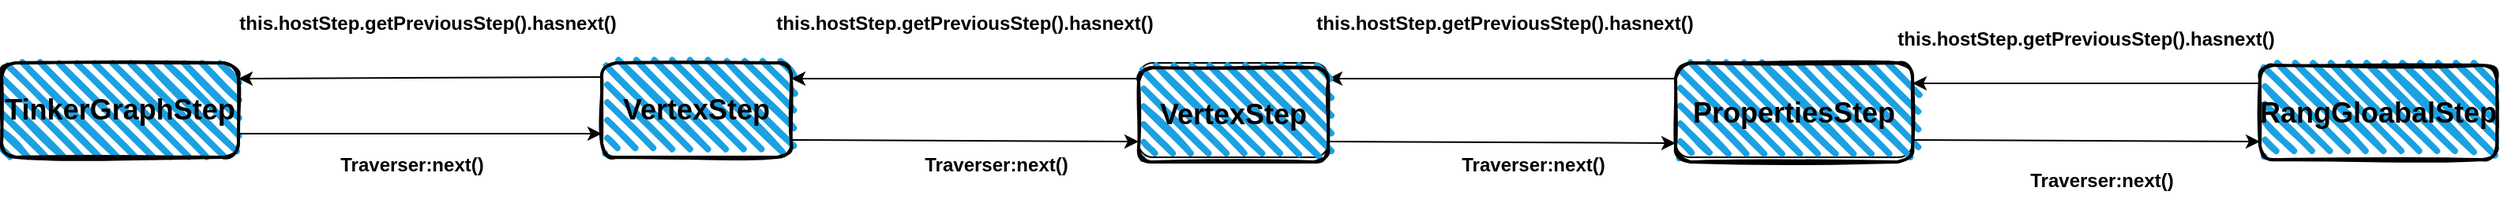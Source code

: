 <mxfile version="21.5.2" type="github">
  <diagram name="第 1 页" id="VWPbVaGyWXcX7U-H5dxE">
    <mxGraphModel dx="1434" dy="796" grid="1" gridSize="10" guides="1" tooltips="1" connect="1" arrows="1" fold="1" page="1" pageScale="1" pageWidth="827" pageHeight="1169" math="0" shadow="0">
      <root>
        <mxCell id="0" />
        <mxCell id="1" parent="0" />
        <mxCell id="P20dOcc2aDEP2rDkj0yO-1" value="" style="rounded=1;whiteSpace=wrap;html=1;" parent="1" vertex="1">
          <mxGeometry x="100" y="567" width="150" height="60" as="geometry" />
        </mxCell>
        <mxCell id="P20dOcc2aDEP2rDkj0yO-2" value="" style="rounded=1;whiteSpace=wrap;html=1;" parent="1" vertex="1">
          <mxGeometry x="480" y="567" width="120" height="60" as="geometry" />
        </mxCell>
        <mxCell id="P20dOcc2aDEP2rDkj0yO-3" value="" style="rounded=1;whiteSpace=wrap;html=1;" parent="1" vertex="1">
          <mxGeometry x="820" y="567" width="120" height="60" as="geometry" />
        </mxCell>
        <mxCell id="P20dOcc2aDEP2rDkj0yO-4" value="" style="rounded=1;whiteSpace=wrap;html=1;" parent="1" vertex="1">
          <mxGeometry x="1160" y="567" width="150" height="60" as="geometry" />
        </mxCell>
        <mxCell id="P20dOcc2aDEP2rDkj0yO-5" value="&lt;b&gt;&lt;font style=&quot;font-size: 18px;&quot;&gt;TinkerGraphStep&lt;/font&gt;&lt;/b&gt;" style="rounded=1;whiteSpace=wrap;html=1;strokeWidth=2;fillWeight=4;hachureGap=8;hachureAngle=45;fillColor=#1ba1e2;sketch=1;" parent="1" vertex="1">
          <mxGeometry x="100" y="567" width="150" height="60" as="geometry" />
        </mxCell>
        <mxCell id="P20dOcc2aDEP2rDkj0yO-6" value="&lt;b&gt;&lt;font style=&quot;font-size: 18px;&quot;&gt;VertexStep&lt;/font&gt;&lt;/b&gt;" style="rounded=1;whiteSpace=wrap;html=1;strokeWidth=2;fillWeight=4;hachureGap=8;hachureAngle=45;fillColor=#1ba1e2;sketch=1;" parent="1" vertex="1">
          <mxGeometry x="480" y="567" width="120" height="60" as="geometry" />
        </mxCell>
        <mxCell id="P20dOcc2aDEP2rDkj0yO-7" value="&lt;b&gt;&lt;font style=&quot;font-size: 18px;&quot;&gt;PropertiesStep&lt;/font&gt;&lt;/b&gt;" style="rounded=1;whiteSpace=wrap;html=1;strokeWidth=2;fillWeight=4;hachureGap=8;hachureAngle=45;fillColor=#1ba1e2;sketch=1;" parent="1" vertex="1">
          <mxGeometry x="1160" y="567" width="150" height="63" as="geometry" />
        </mxCell>
        <mxCell id="P20dOcc2aDEP2rDkj0yO-8" value="&lt;b&gt;&lt;font style=&quot;font-size: 18px;&quot;&gt;RangGloabalStep&lt;/font&gt;&lt;/b&gt;" style="rounded=1;whiteSpace=wrap;html=1;strokeWidth=2;fillWeight=4;hachureGap=8;hachureAngle=45;fillColor=#1ba1e2;sketch=1;" parent="1" vertex="1">
          <mxGeometry x="1530" y="568.5" width="150" height="60" as="geometry" />
        </mxCell>
        <mxCell id="P20dOcc2aDEP2rDkj0yO-9" value="&lt;b&gt;this.hostStep.getPreviousStep().hasnext()&lt;/b&gt;" style="text;html=1;strokeColor=none;fillColor=none;align=center;verticalAlign=middle;whiteSpace=wrap;rounded=0;" parent="1" vertex="1">
          <mxGeometry x="1022" y="527" width="60" height="30" as="geometry" />
        </mxCell>
        <mxCell id="P20dOcc2aDEP2rDkj0yO-10" value="" style="endArrow=classic;html=1;rounded=0;" parent="1" edge="1">
          <mxGeometry width="50" height="50" relative="1" as="geometry">
            <mxPoint x="600" y="616" as="sourcePoint" />
            <mxPoint x="820" y="617" as="targetPoint" />
          </mxGeometry>
        </mxCell>
        <mxCell id="P20dOcc2aDEP2rDkj0yO-11" value="" style="endArrow=classic;html=1;rounded=0;entryX=0;entryY=0.75;entryDx=0;entryDy=0;exitX=1;exitY=0.75;exitDx=0;exitDy=0;" parent="1" source="P20dOcc2aDEP2rDkj0yO-1" target="P20dOcc2aDEP2rDkj0yO-2" edge="1">
          <mxGeometry width="50" height="50" relative="1" as="geometry">
            <mxPoint x="260" y="619" as="sourcePoint" />
            <mxPoint x="370" y="618" as="targetPoint" />
          </mxGeometry>
        </mxCell>
        <mxCell id="P20dOcc2aDEP2rDkj0yO-12" value="" style="endArrow=classic;html=1;rounded=0;" parent="1" edge="1">
          <mxGeometry width="50" height="50" relative="1" as="geometry">
            <mxPoint x="1160" y="577" as="sourcePoint" />
            <mxPoint x="940" y="577" as="targetPoint" />
          </mxGeometry>
        </mxCell>
        <mxCell id="P20dOcc2aDEP2rDkj0yO-13" value="" style="endArrow=classic;html=1;rounded=0;" parent="1" edge="1">
          <mxGeometry width="50" height="50" relative="1" as="geometry">
            <mxPoint x="940" y="617" as="sourcePoint" />
            <mxPoint x="1160" y="618" as="targetPoint" />
          </mxGeometry>
        </mxCell>
        <mxCell id="P20dOcc2aDEP2rDkj0yO-14" value="" style="endArrow=classic;html=1;rounded=0;" parent="1" edge="1">
          <mxGeometry width="50" height="50" relative="1" as="geometry">
            <mxPoint x="820" y="577" as="sourcePoint" />
            <mxPoint x="600" y="577" as="targetPoint" />
          </mxGeometry>
        </mxCell>
        <mxCell id="P20dOcc2aDEP2rDkj0yO-15" value="" style="endArrow=classic;html=1;rounded=0;exitX=0.008;exitY=0.15;exitDx=0;exitDy=0;exitPerimeter=0;" parent="1" source="P20dOcc2aDEP2rDkj0yO-2" edge="1">
          <mxGeometry width="50" height="50" relative="1" as="geometry">
            <mxPoint x="440" y="577" as="sourcePoint" />
            <mxPoint x="250" y="577" as="targetPoint" />
          </mxGeometry>
        </mxCell>
        <mxCell id="P20dOcc2aDEP2rDkj0yO-16" value="&lt;b&gt;this.hostStep.getPreviousStep().hasnext()&lt;/b&gt;" style="text;html=1;strokeColor=none;fillColor=none;align=center;verticalAlign=middle;whiteSpace=wrap;rounded=0;" parent="1" vertex="1">
          <mxGeometry x="680" y="527" width="60" height="30" as="geometry" />
        </mxCell>
        <mxCell id="P20dOcc2aDEP2rDkj0yO-17" value="&lt;b&gt;this.hostStep.getPreviousStep().hasnext()&lt;/b&gt;" style="text;html=1;strokeColor=none;fillColor=none;align=center;verticalAlign=middle;whiteSpace=wrap;rounded=0;" parent="1" vertex="1">
          <mxGeometry x="340" y="527" width="60" height="30" as="geometry" />
        </mxCell>
        <mxCell id="P20dOcc2aDEP2rDkj0yO-18" value="&lt;b&gt;Traverser:next()&lt;/b&gt;" style="text;html=1;strokeColor=none;fillColor=none;align=center;verticalAlign=middle;whiteSpace=wrap;rounded=0;" parent="1" vertex="1">
          <mxGeometry x="330" y="617" width="60" height="30" as="geometry" />
        </mxCell>
        <mxCell id="P20dOcc2aDEP2rDkj0yO-19" value="&lt;b&gt;Traverser:next()&lt;/b&gt;" style="text;html=1;strokeColor=none;fillColor=none;align=center;verticalAlign=middle;whiteSpace=wrap;rounded=0;" parent="1" vertex="1">
          <mxGeometry x="700" y="617" width="60" height="30" as="geometry" />
        </mxCell>
        <mxCell id="P20dOcc2aDEP2rDkj0yO-20" value="&lt;b&gt;Traverser:next()&lt;/b&gt;" style="text;html=1;strokeColor=none;fillColor=none;align=center;verticalAlign=middle;whiteSpace=wrap;rounded=0;" parent="1" vertex="1">
          <mxGeometry x="1040" y="617" width="60" height="30" as="geometry" />
        </mxCell>
        <mxCell id="P20dOcc2aDEP2rDkj0yO-22" value="" style="endArrow=classic;html=1;rounded=0;" parent="1" edge="1">
          <mxGeometry width="50" height="50" relative="1" as="geometry">
            <mxPoint x="1530" y="580" as="sourcePoint" />
            <mxPoint x="1310" y="580" as="targetPoint" />
          </mxGeometry>
        </mxCell>
        <mxCell id="P20dOcc2aDEP2rDkj0yO-23" value="" style="endArrow=classic;html=1;rounded=0;" parent="1" edge="1">
          <mxGeometry width="50" height="50" relative="1" as="geometry">
            <mxPoint x="1310" y="616" as="sourcePoint" />
            <mxPoint x="1530" y="617" as="targetPoint" />
          </mxGeometry>
        </mxCell>
        <mxCell id="P20dOcc2aDEP2rDkj0yO-24" value="&lt;b&gt;this.hostStep.getPreviousStep().hasnext()&lt;/b&gt;" style="text;html=1;strokeColor=none;fillColor=none;align=center;verticalAlign=middle;whiteSpace=wrap;rounded=0;" parent="1" vertex="1">
          <mxGeometry x="1390" y="537" width="60" height="30" as="geometry" />
        </mxCell>
        <mxCell id="P20dOcc2aDEP2rDkj0yO-25" value="&lt;b&gt;Traverser:next()&lt;/b&gt;" style="text;html=1;strokeColor=none;fillColor=none;align=center;verticalAlign=middle;whiteSpace=wrap;rounded=0;" parent="1" vertex="1">
          <mxGeometry x="1400" y="627" width="60" height="30" as="geometry" />
        </mxCell>
        <mxCell id="P20dOcc2aDEP2rDkj0yO-26" value="&lt;b&gt;&lt;font style=&quot;font-size: 18px;&quot;&gt;VertexStep&lt;/font&gt;&lt;/b&gt;" style="rounded=1;whiteSpace=wrap;html=1;strokeWidth=2;fillWeight=4;hachureGap=8;hachureAngle=45;fillColor=#1ba1e2;sketch=1;" parent="1" vertex="1">
          <mxGeometry x="820" y="570" width="120" height="60" as="geometry" />
        </mxCell>
      </root>
    </mxGraphModel>
  </diagram>
</mxfile>
